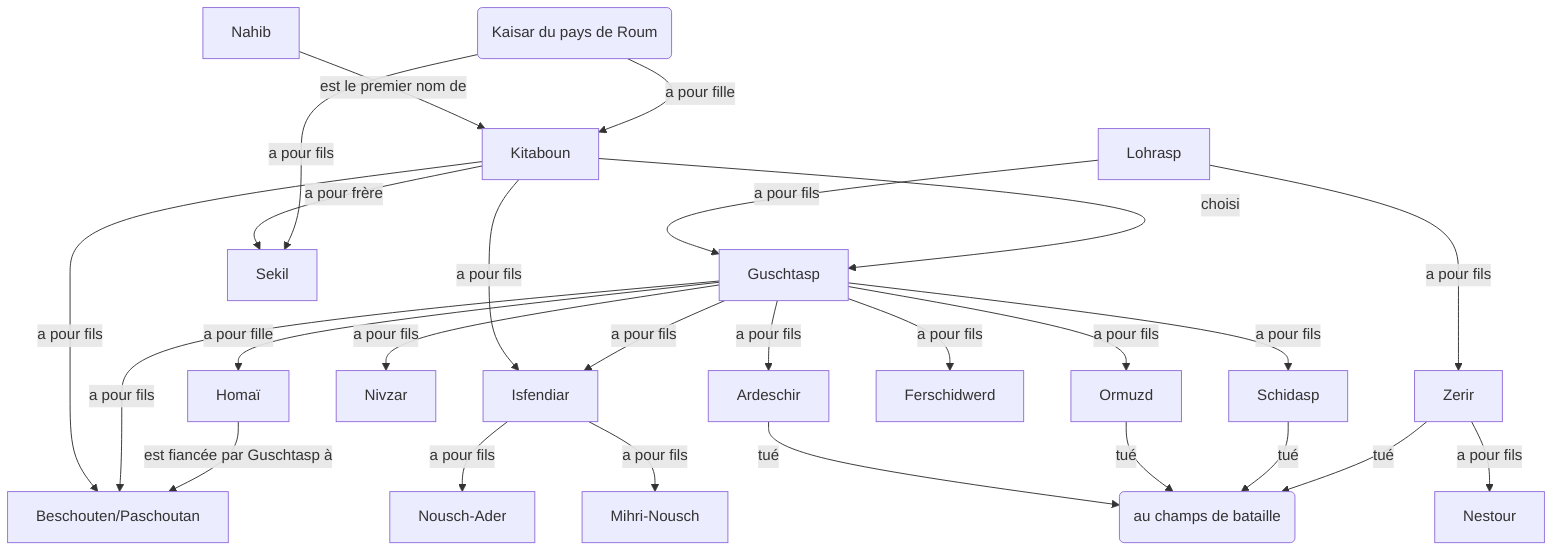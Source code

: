 graph TD
Lohrasp --a pour fils--> Guschtasp
Lohrasp --a pour fils--> Zerir
Nahib --est le premier nom de --> Kitaboun
Kitaboun --choisi--> Guschtasp
K(Kaisar du pays de Roum) --a pour fille --> Kitaboun
Kitaboun --a pour frère--> Sekil
K(Kaisar du pays de Roum) --a pour fils--> Sekil 
Kitaboun --a pour fils--> Beschouten/Paschoutan
Kitaboun --a pour fils--> Isfendiar
Guschtasp --a pour fils--> Beschouten/Paschoutan
Guschtasp --a pour fils--> Isfendiar
Guschtasp --a pour fils--> Schidasp
Guschtasp --a pour fils--> Nivzar
Guschtasp --a pour fils--> Ardeschir
Guschtasp --a pour fils--> Ormuzd
Guschtasp --a pour fils--> Ferschidwerd
Guschtasp --a pour fille--> Homaï
Ardeschir --tué --> B(au champs de bataille)
Ormuzd --tué --> B(au champs de bataille)
Schidasp --tué --> B(au champs de bataille)
Zerir --a pour fils--> Nestour
Zerir --tué --> B(au champs de bataille)
Isfendiar --a pour fils--> Nousch-Ader
Isfendiar --a pour fils--> Mihri-Nousch
Homaï --est fiancée par Guschtasp à--> Beschouten/Paschoutan